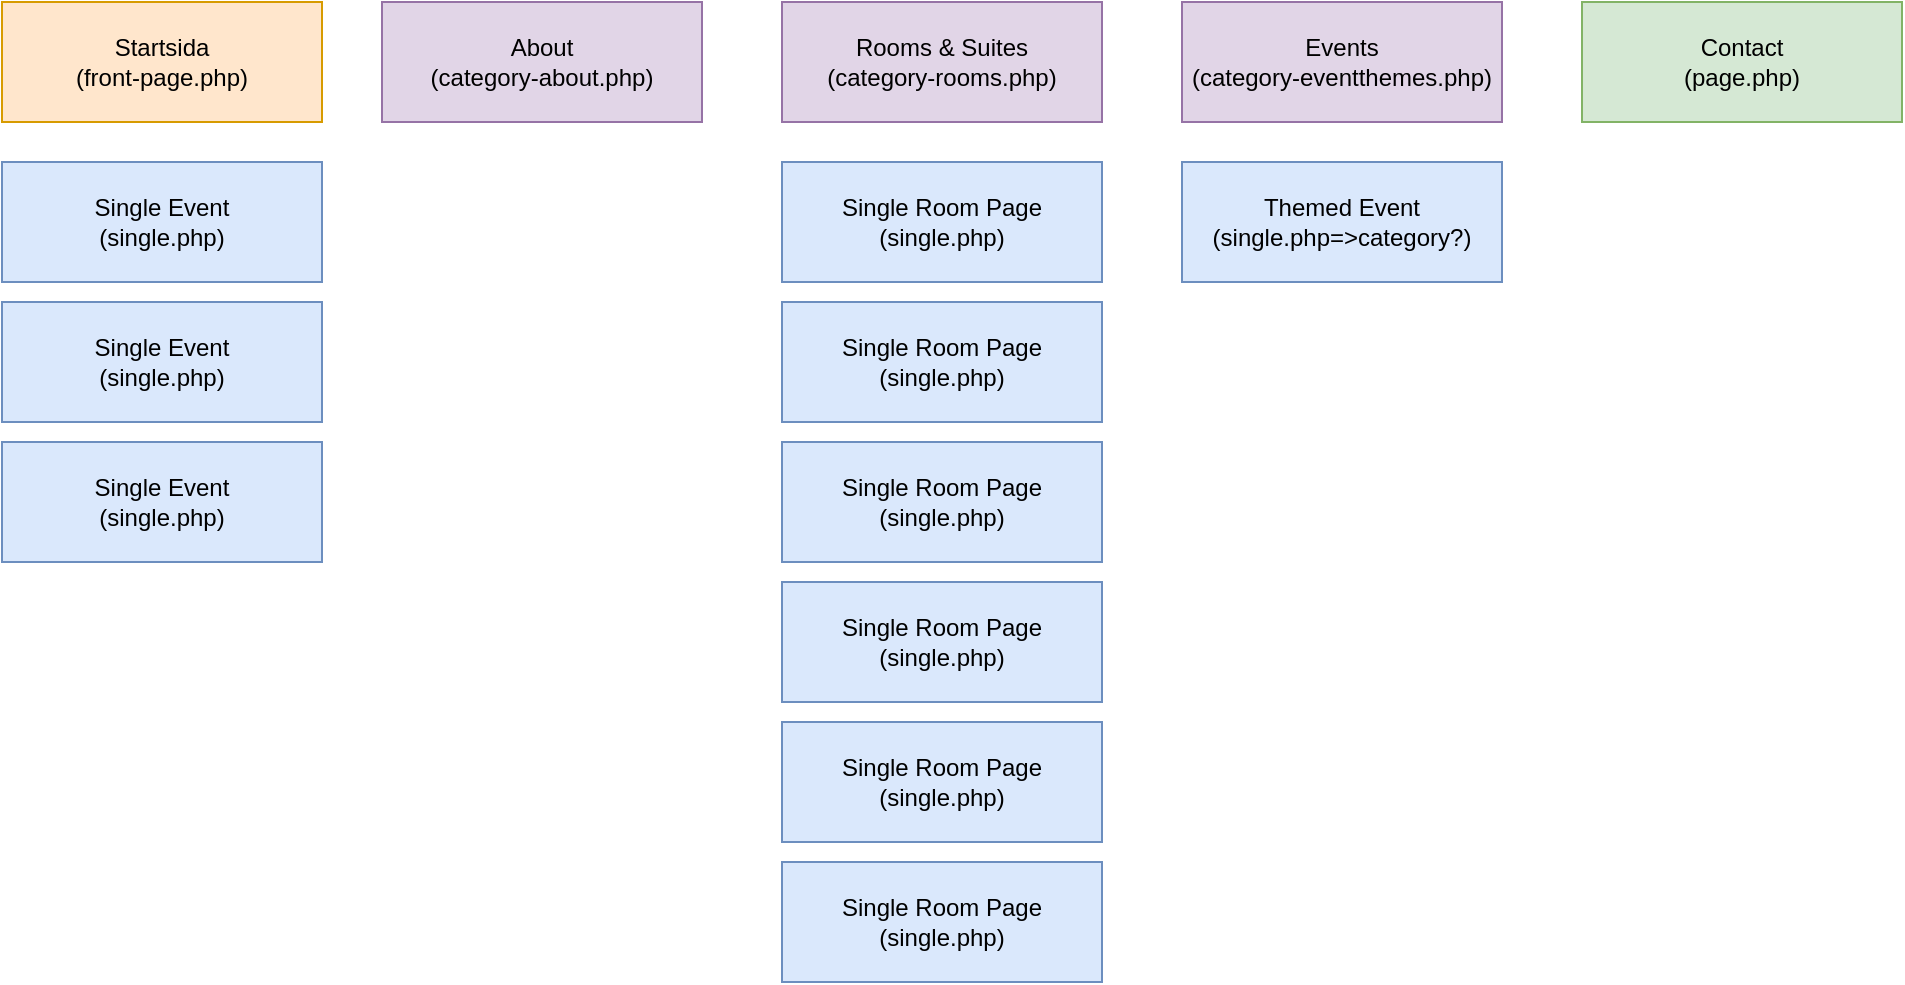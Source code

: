 <mxfile>
    <diagram id="EivELpNOVOT4BKikSvhI" name="Page-1">
        <mxGraphModel dx="1626" dy="1139" grid="1" gridSize="10" guides="1" tooltips="1" connect="1" arrows="1" fold="1" page="1" pageScale="1" pageWidth="850" pageHeight="1100" math="0" shadow="0">
            <root>
                <mxCell id="0"/>
                <mxCell id="1" parent="0"/>
                <mxCell id="2" value="Startsida&lt;br&gt;(front-page.php)" style="rounded=0;whiteSpace=wrap;html=1;fillColor=#ffe6cc;strokeColor=#d79b00;fontColor=#000000;" vertex="1" parent="1">
                    <mxGeometry x="-150" y="200" width="160" height="60" as="geometry"/>
                </mxCell>
                <mxCell id="3" value="About&lt;br&gt;(category-about.php)" style="rounded=0;whiteSpace=wrap;html=1;fillColor=#e1d5e7;strokeColor=#9673a6;fontColor=#000000;" vertex="1" parent="1">
                    <mxGeometry x="40" y="200" width="160" height="60" as="geometry"/>
                </mxCell>
                <mxCell id="4" value="Events&lt;br&gt;(category-eventthemes.php)" style="rounded=0;whiteSpace=wrap;html=1;fillColor=#e1d5e7;strokeColor=#9673a6;fontColor=#000000;" vertex="1" parent="1">
                    <mxGeometry x="440" y="200" width="160" height="60" as="geometry"/>
                </mxCell>
                <mxCell id="5" value="Rooms &amp;amp; Suites&lt;br&gt;(category-rooms.php)" style="rounded=0;whiteSpace=wrap;html=1;fillColor=#e1d5e7;strokeColor=#9673a6;fontColor=#000000;" vertex="1" parent="1">
                    <mxGeometry x="240" y="200" width="160" height="60" as="geometry"/>
                </mxCell>
                <mxCell id="6" value="Contact&lt;br&gt;(page.php)" style="rounded=0;whiteSpace=wrap;html=1;fillColor=#d5e8d4;strokeColor=#82b366;fontColor=#000000;" vertex="1" parent="1">
                    <mxGeometry x="640" y="200" width="160" height="60" as="geometry"/>
                </mxCell>
                <mxCell id="7" value="Single Room Page&lt;br&gt;(single.php)" style="rounded=0;whiteSpace=wrap;html=1;fillColor=#dae8fc;strokeColor=#6c8ebf;fontColor=#000000;" vertex="1" parent="1">
                    <mxGeometry x="240" y="280" width="160" height="60" as="geometry"/>
                </mxCell>
                <mxCell id="8" value="Single Room Page&lt;br&gt;(single.php)" style="rounded=0;whiteSpace=wrap;html=1;fillColor=#dae8fc;strokeColor=#6c8ebf;fontColor=#000000;" vertex="1" parent="1">
                    <mxGeometry x="240" y="350" width="160" height="60" as="geometry"/>
                </mxCell>
                <mxCell id="9" value="Single Room Page&lt;br&gt;(single.php)" style="rounded=0;whiteSpace=wrap;html=1;fillColor=#dae8fc;strokeColor=#6c8ebf;fontColor=#000000;" vertex="1" parent="1">
                    <mxGeometry x="240" y="420" width="160" height="60" as="geometry"/>
                </mxCell>
                <mxCell id="10" value="Single Room Page&lt;br&gt;(single.php)" style="rounded=0;whiteSpace=wrap;html=1;fillColor=#dae8fc;strokeColor=#6c8ebf;fontColor=#000000;" vertex="1" parent="1">
                    <mxGeometry x="240" y="490" width="160" height="60" as="geometry"/>
                </mxCell>
                <mxCell id="11" value="Single Room Page&lt;br&gt;(single.php)" style="rounded=0;whiteSpace=wrap;html=1;fillColor=#dae8fc;strokeColor=#6c8ebf;fontColor=#000000;" vertex="1" parent="1">
                    <mxGeometry x="240" y="560" width="160" height="60" as="geometry"/>
                </mxCell>
                <mxCell id="12" value="Single Room Page&lt;br&gt;(single.php)" style="rounded=0;whiteSpace=wrap;html=1;fillColor=#dae8fc;strokeColor=#6c8ebf;fontColor=#000000;" vertex="1" parent="1">
                    <mxGeometry x="240" y="630" width="160" height="60" as="geometry"/>
                </mxCell>
                <mxCell id="13" value="Single Event&lt;br&gt;(single.php)" style="rounded=0;whiteSpace=wrap;html=1;fillColor=#dae8fc;strokeColor=#6c8ebf;fontColor=#000000;" vertex="1" parent="1">
                    <mxGeometry x="-150" y="280" width="160" height="60" as="geometry"/>
                </mxCell>
                <mxCell id="14" value="Single Event&lt;br&gt;(single.php)" style="rounded=0;whiteSpace=wrap;html=1;fillColor=#dae8fc;strokeColor=#6c8ebf;fontColor=#000000;" vertex="1" parent="1">
                    <mxGeometry x="-150" y="350" width="160" height="60" as="geometry"/>
                </mxCell>
                <mxCell id="15" value="Single Event&lt;br&gt;(single.php)" style="rounded=0;whiteSpace=wrap;html=1;fillColor=#dae8fc;strokeColor=#6c8ebf;fontColor=#000000;" vertex="1" parent="1">
                    <mxGeometry x="-150" y="420" width="160" height="60" as="geometry"/>
                </mxCell>
                <mxCell id="16" value="Themed Event&lt;br&gt;(single.php=&amp;gt;category?)" style="rounded=0;whiteSpace=wrap;html=1;fillColor=#dae8fc;strokeColor=#6c8ebf;fontColor=#000000;" vertex="1" parent="1">
                    <mxGeometry x="440" y="280" width="160" height="60" as="geometry"/>
                </mxCell>
            </root>
        </mxGraphModel>
    </diagram>
</mxfile>